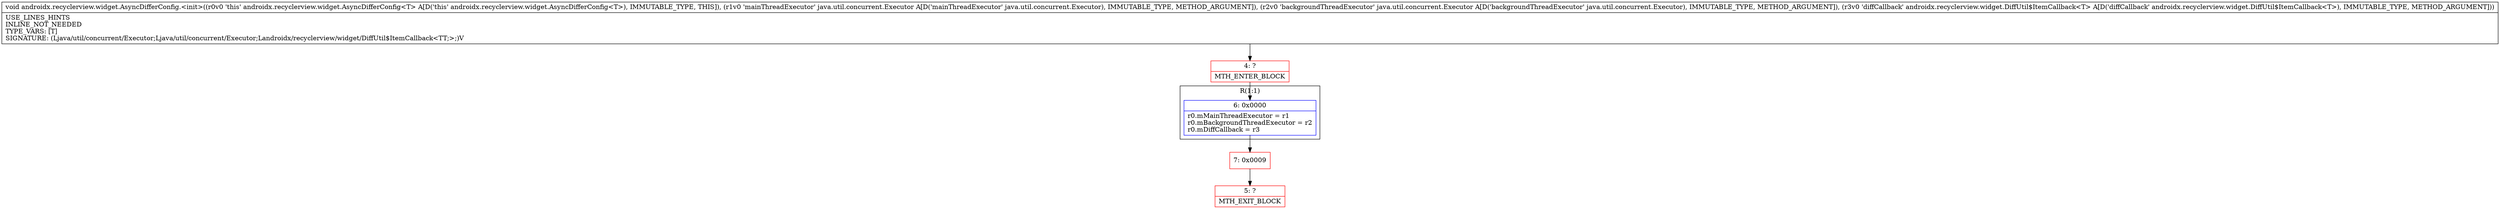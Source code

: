 digraph "CFG forandroidx.recyclerview.widget.AsyncDifferConfig.\<init\>(Ljava\/util\/concurrent\/Executor;Ljava\/util\/concurrent\/Executor;Landroidx\/recyclerview\/widget\/DiffUtil$ItemCallback;)V" {
subgraph cluster_Region_34417418 {
label = "R(1:1)";
node [shape=record,color=blue];
Node_6 [shape=record,label="{6\:\ 0x0000|r0.mMainThreadExecutor = r1\lr0.mBackgroundThreadExecutor = r2\lr0.mDiffCallback = r3\l}"];
}
Node_4 [shape=record,color=red,label="{4\:\ ?|MTH_ENTER_BLOCK\l}"];
Node_7 [shape=record,color=red,label="{7\:\ 0x0009}"];
Node_5 [shape=record,color=red,label="{5\:\ ?|MTH_EXIT_BLOCK\l}"];
MethodNode[shape=record,label="{void androidx.recyclerview.widget.AsyncDifferConfig.\<init\>((r0v0 'this' androidx.recyclerview.widget.AsyncDifferConfig\<T\> A[D('this' androidx.recyclerview.widget.AsyncDifferConfig\<T\>), IMMUTABLE_TYPE, THIS]), (r1v0 'mainThreadExecutor' java.util.concurrent.Executor A[D('mainThreadExecutor' java.util.concurrent.Executor), IMMUTABLE_TYPE, METHOD_ARGUMENT]), (r2v0 'backgroundThreadExecutor' java.util.concurrent.Executor A[D('backgroundThreadExecutor' java.util.concurrent.Executor), IMMUTABLE_TYPE, METHOD_ARGUMENT]), (r3v0 'diffCallback' androidx.recyclerview.widget.DiffUtil$ItemCallback\<T\> A[D('diffCallback' androidx.recyclerview.widget.DiffUtil$ItemCallback\<T\>), IMMUTABLE_TYPE, METHOD_ARGUMENT]))  | USE_LINES_HINTS\lINLINE_NOT_NEEDED\lTYPE_VARS: [T]\lSIGNATURE: (Ljava\/util\/concurrent\/Executor;Ljava\/util\/concurrent\/Executor;Landroidx\/recyclerview\/widget\/DiffUtil$ItemCallback\<TT;\>;)V\l}"];
MethodNode -> Node_4;Node_6 -> Node_7;
Node_4 -> Node_6;
Node_7 -> Node_5;
}

